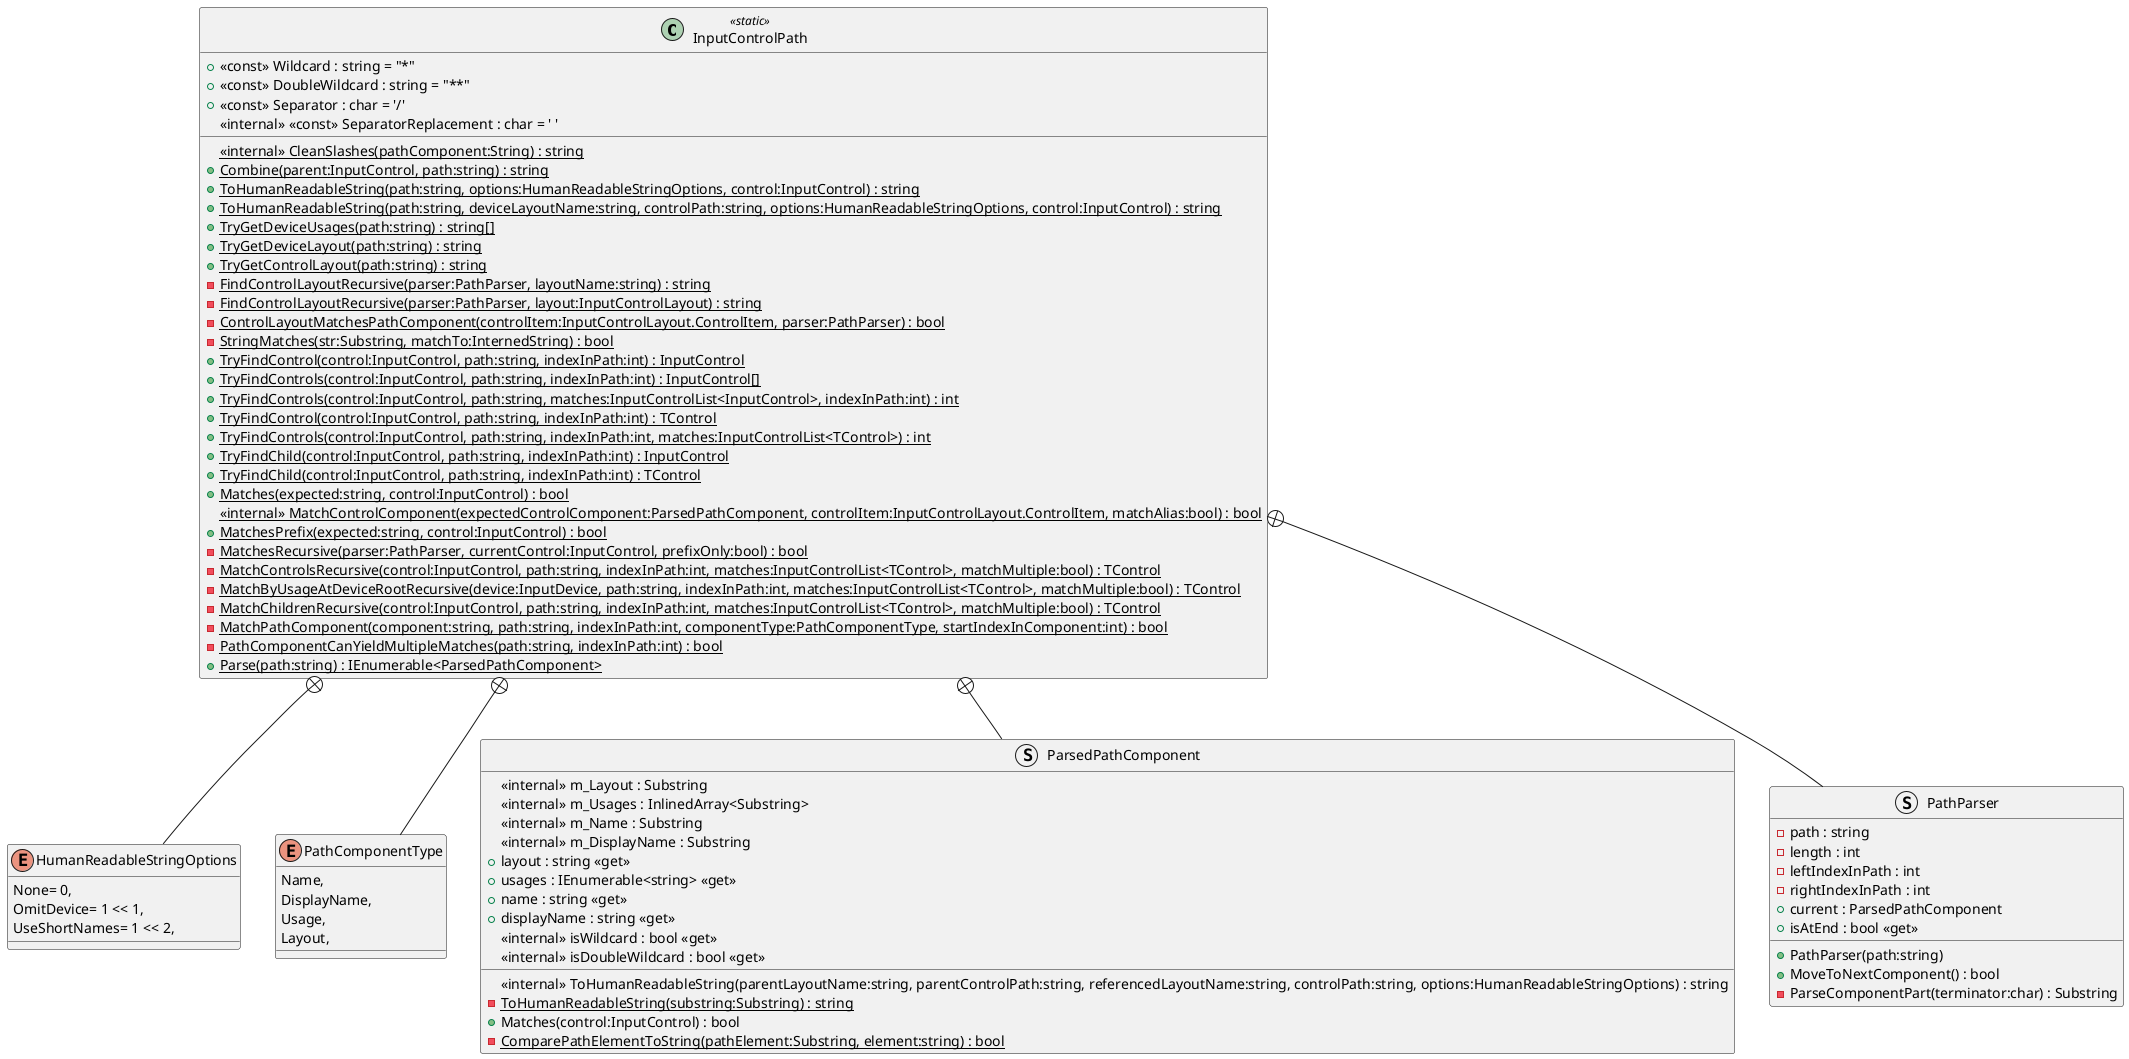 @startuml
class InputControlPath <<static>> {
    + <<const>> Wildcard : string = "*"
    + <<const>> DoubleWildcard : string = "**"
    + <<const>> Separator : char = '/'
    <<internal>> <<const>> SeparatorReplacement : char = ' '
    <<internal>> {static} CleanSlashes(pathComponent:String) : string
    + {static} Combine(parent:InputControl, path:string) : string
    + {static} ToHumanReadableString(path:string, options:HumanReadableStringOptions, control:InputControl) : string
    + {static} ToHumanReadableString(path:string, deviceLayoutName:string, controlPath:string, options:HumanReadableStringOptions, control:InputControl) : string
    + {static} TryGetDeviceUsages(path:string) : string[]
    + {static} TryGetDeviceLayout(path:string) : string
    + {static} TryGetControlLayout(path:string) : string
    - {static} FindControlLayoutRecursive(parser:PathParser, layoutName:string) : string
    - {static} FindControlLayoutRecursive(parser:PathParser, layout:InputControlLayout) : string
    - {static} ControlLayoutMatchesPathComponent(controlItem:InputControlLayout.ControlItem, parser:PathParser) : bool
    - {static} StringMatches(str:Substring, matchTo:InternedString) : bool
    + {static} TryFindControl(control:InputControl, path:string, indexInPath:int) : InputControl
    + {static} TryFindControls(control:InputControl, path:string, indexInPath:int) : InputControl[]
    + {static} TryFindControls(control:InputControl, path:string, matches:InputControlList<InputControl>, indexInPath:int) : int
    + {static} TryFindControl(control:InputControl, path:string, indexInPath:int) : TControl
    + {static} TryFindControls(control:InputControl, path:string, indexInPath:int, matches:InputControlList<TControl>) : int
    + {static} TryFindChild(control:InputControl, path:string, indexInPath:int) : InputControl
    + {static} TryFindChild(control:InputControl, path:string, indexInPath:int) : TControl
    + {static} Matches(expected:string, control:InputControl) : bool
    <<internal>> {static} MatchControlComponent(expectedControlComponent:ParsedPathComponent, controlItem:InputControlLayout.ControlItem, matchAlias:bool) : bool
    + {static} MatchesPrefix(expected:string, control:InputControl) : bool
    - {static} MatchesRecursive(parser:PathParser, currentControl:InputControl, prefixOnly:bool) : bool
    - {static} MatchControlsRecursive(control:InputControl, path:string, indexInPath:int, matches:InputControlList<TControl>, matchMultiple:bool) : TControl
    - {static} MatchByUsageAtDeviceRootRecursive(device:InputDevice, path:string, indexInPath:int, matches:InputControlList<TControl>, matchMultiple:bool) : TControl
    - {static} MatchChildrenRecursive(control:InputControl, path:string, indexInPath:int, matches:InputControlList<TControl>, matchMultiple:bool) : TControl
    - {static} MatchPathComponent(component:string, path:string, indexInPath:int, componentType:PathComponentType, startIndexInComponent:int) : bool
    - {static} PathComponentCanYieldMultipleMatches(path:string, indexInPath:int) : bool
    + {static} Parse(path:string) : IEnumerable<ParsedPathComponent>
}
enum HumanReadableStringOptions {
    None= 0,
    OmitDevice= 1 << 1,
    UseShortNames= 1 << 2,
}
enum PathComponentType {
    Name,
    DisplayName,
    Usage,
    Layout,
}
struct ParsedPathComponent {
    <<internal>> m_Layout : Substring
    <<internal>> m_Usages : InlinedArray<Substring>
    <<internal>> m_Name : Substring
    <<internal>> m_DisplayName : Substring
    + layout : string <<get>>
    + usages : IEnumerable<string> <<get>>
    + name : string <<get>>
    + displayName : string <<get>>
    <<internal>> isWildcard : bool <<get>>
    <<internal>> isDoubleWildcard : bool <<get>>
    <<internal>> ToHumanReadableString(parentLayoutName:string, parentControlPath:string, referencedLayoutName:string, controlPath:string, options:HumanReadableStringOptions) : string
    - {static} ToHumanReadableString(substring:Substring) : string
    + Matches(control:InputControl) : bool
    - {static} ComparePathElementToString(pathElement:Substring, element:string) : bool
}
struct PathParser {
    - path : string
    - length : int
    - leftIndexInPath : int
    - rightIndexInPath : int
    + current : ParsedPathComponent
    + isAtEnd : bool <<get>>
    + PathParser(path:string)
    + MoveToNextComponent() : bool
    - ParseComponentPart(terminator:char) : Substring
}
InputControlPath +-- HumanReadableStringOptions
InputControlPath +-- PathComponentType
InputControlPath +-- ParsedPathComponent
InputControlPath +-- PathParser
@enduml
